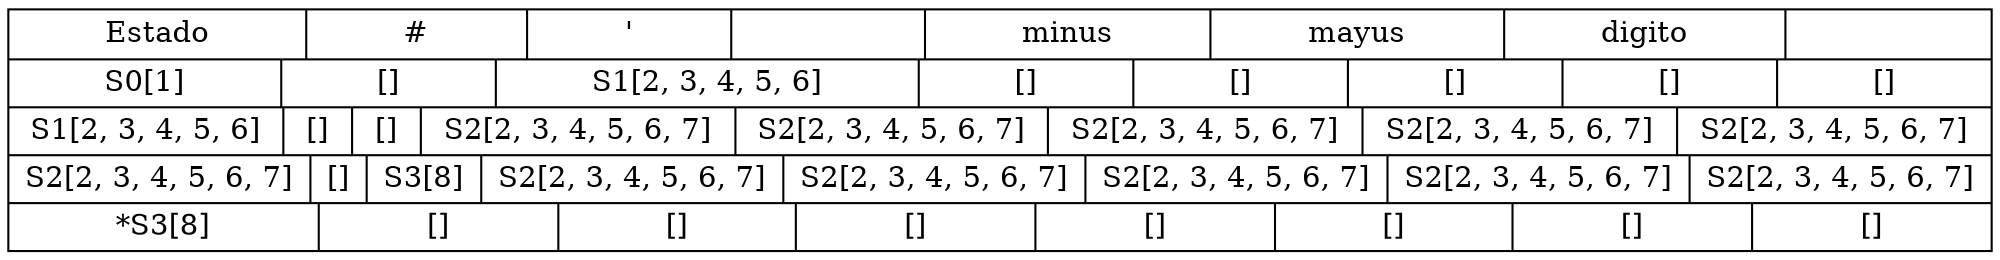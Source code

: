 digraph Transiciones{
rankdir=LR
node[shape= record];
Trans[label="{Estado|#|\'|\n|minus|mayus|digito| }|{S0
[1]|
[]|S1
[2, 3, 4, 5, 6]|
[]|
[]|
[]|
[]|
[]}|{S1
[2, 3, 4, 5, 6]|
[]|
[]|S2
[2, 3, 4, 5, 6, 7]|S2
[2, 3, 4, 5, 6, 7]|S2
[2, 3, 4, 5, 6, 7]|S2
[2, 3, 4, 5, 6, 7]|S2
[2, 3, 4, 5, 6, 7]}|{S2
[2, 3, 4, 5, 6, 7]|
[]|S3
[8]|S2
[2, 3, 4, 5, 6, 7]|S2
[2, 3, 4, 5, 6, 7]|S2
[2, 3, 4, 5, 6, 7]|S2
[2, 3, 4, 5, 6, 7]|S2
[2, 3, 4, 5, 6, 7]}|{*S3
[8]|
[]|
[]|
[]|
[]|
[]|
[]|
[]}"];

}
